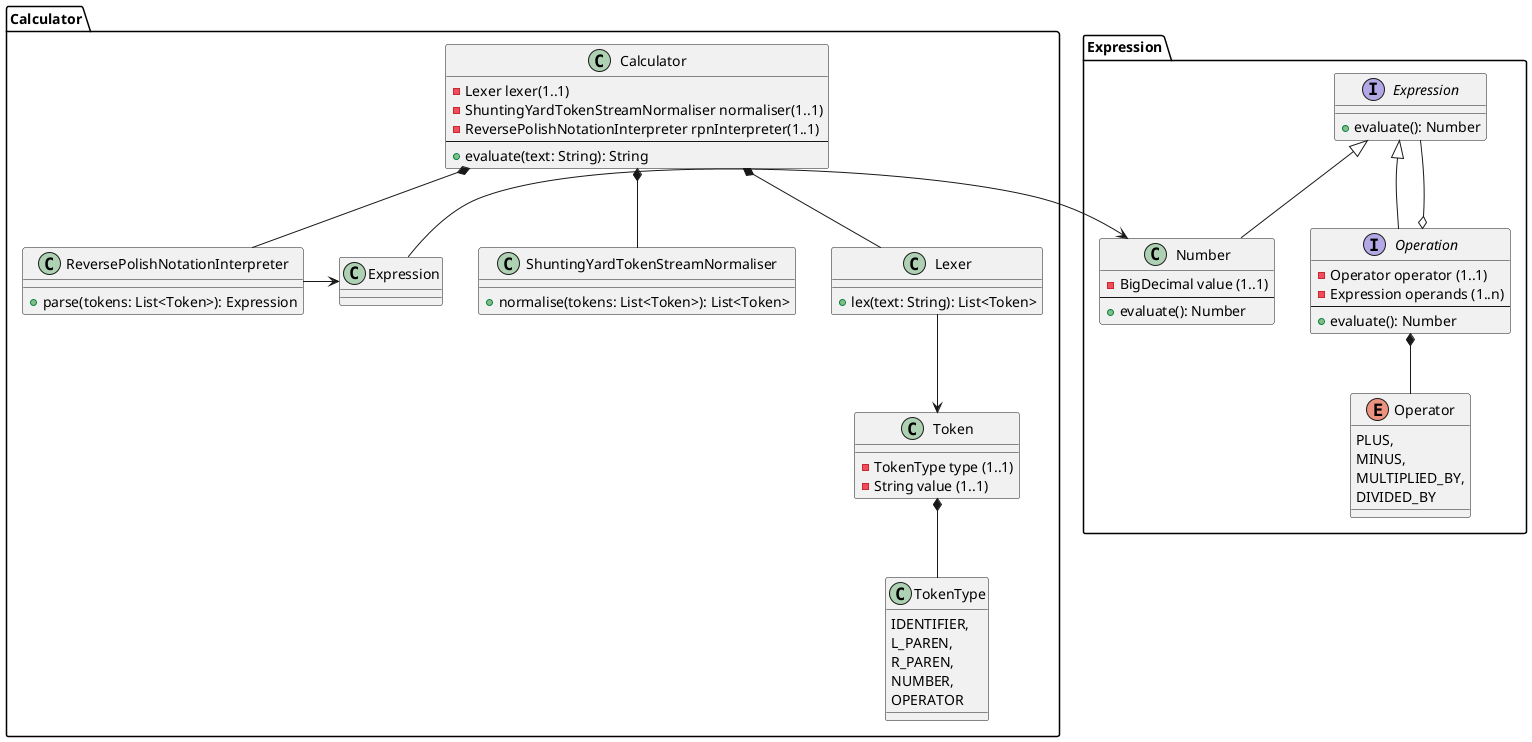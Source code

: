 @startuml

package Expression {

  interface Expression {
    +evaluate(): Number
  }

  interface Operation {
      -Operator operator (1..1)
      -Expression operands (1..n)
      --
      +evaluate(): Number
    }

  class Number {
    -BigDecimal value (1..1)
    --
    +evaluate(): Number
  }

  enum Operator {
    PLUS,
    MINUS,
    MULTIPLIED_BY,
    DIVIDED_BY
  }

  Operation o-down- Expression
  Operation *-down- Operator
  Number -up-|> Expression
  Operation -up-|> Expression
}

package Calculator {

  class Calculator {
    -Lexer lexer(1..1)
    -ShuntingYardTokenStreamNormaliser normaliser(1..1)
    -ReversePolishNotationInterpreter rpnInterpreter(1..1)
    --
    +evaluate(text: String): String
  }

  class ShuntingYardTokenStreamNormaliser {
    +normalise(tokens: List<Token>): List<Token>
  }

  class ReversePolishNotationInterpreter {
    +parse(tokens: List<Token>): Expression
  }

  class Lexer {
    +lex(text: String): List<Token>
  }

  class Token {
    -TokenType type (1..1)
    -String value (1..1)
  }

  class TokenType {
    IDENTIFIER,
    L_PAREN,
    R_PAREN,
    NUMBER,
    OPERATOR
  }

  Calculator *-down- Lexer
  Calculator *-down- ReversePolishNotationInterpreter
  Calculator *-down- ShuntingYardTokenStreamNormaliser
  ReversePolishNotationInterpreter -right-> Expression
  Token *-down- TokenType
  Lexer -down-> Token
  Expression -left-> Number
}


@enduml